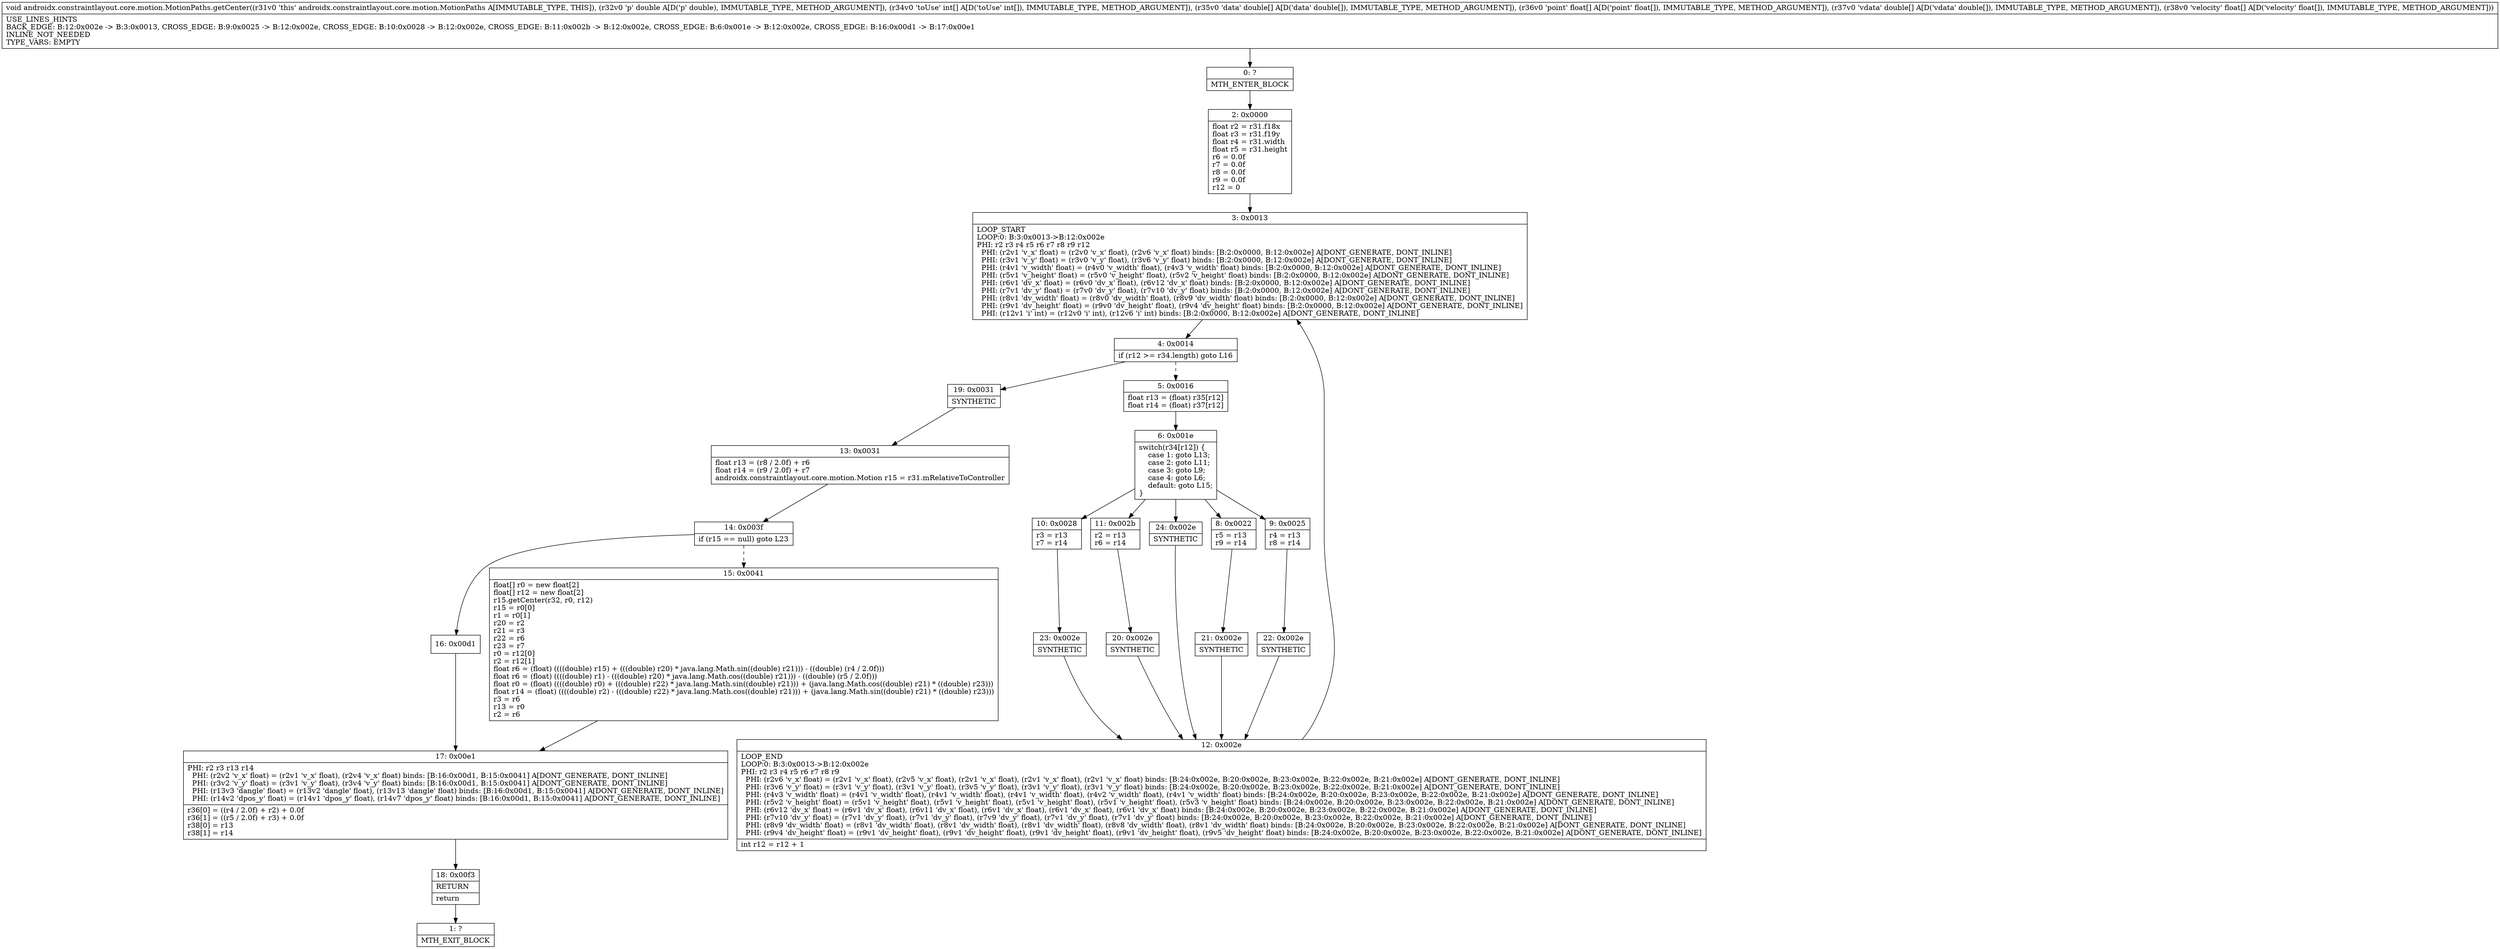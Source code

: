 digraph "CFG forandroidx.constraintlayout.core.motion.MotionPaths.getCenter(D[I[D[F[D[F)V" {
Node_0 [shape=record,label="{0\:\ ?|MTH_ENTER_BLOCK\l}"];
Node_2 [shape=record,label="{2\:\ 0x0000|float r2 = r31.f18x\lfloat r3 = r31.f19y\lfloat r4 = r31.width\lfloat r5 = r31.height\lr6 = 0.0f\lr7 = 0.0f\lr8 = 0.0f\lr9 = 0.0f\lr12 = 0\l}"];
Node_3 [shape=record,label="{3\:\ 0x0013|LOOP_START\lLOOP:0: B:3:0x0013\-\>B:12:0x002e\lPHI: r2 r3 r4 r5 r6 r7 r8 r9 r12 \l  PHI: (r2v1 'v_x' float) = (r2v0 'v_x' float), (r2v6 'v_x' float) binds: [B:2:0x0000, B:12:0x002e] A[DONT_GENERATE, DONT_INLINE]\l  PHI: (r3v1 'v_y' float) = (r3v0 'v_y' float), (r3v6 'v_y' float) binds: [B:2:0x0000, B:12:0x002e] A[DONT_GENERATE, DONT_INLINE]\l  PHI: (r4v1 'v_width' float) = (r4v0 'v_width' float), (r4v3 'v_width' float) binds: [B:2:0x0000, B:12:0x002e] A[DONT_GENERATE, DONT_INLINE]\l  PHI: (r5v1 'v_height' float) = (r5v0 'v_height' float), (r5v2 'v_height' float) binds: [B:2:0x0000, B:12:0x002e] A[DONT_GENERATE, DONT_INLINE]\l  PHI: (r6v1 'dv_x' float) = (r6v0 'dv_x' float), (r6v12 'dv_x' float) binds: [B:2:0x0000, B:12:0x002e] A[DONT_GENERATE, DONT_INLINE]\l  PHI: (r7v1 'dv_y' float) = (r7v0 'dv_y' float), (r7v10 'dv_y' float) binds: [B:2:0x0000, B:12:0x002e] A[DONT_GENERATE, DONT_INLINE]\l  PHI: (r8v1 'dv_width' float) = (r8v0 'dv_width' float), (r8v9 'dv_width' float) binds: [B:2:0x0000, B:12:0x002e] A[DONT_GENERATE, DONT_INLINE]\l  PHI: (r9v1 'dv_height' float) = (r9v0 'dv_height' float), (r9v4 'dv_height' float) binds: [B:2:0x0000, B:12:0x002e] A[DONT_GENERATE, DONT_INLINE]\l  PHI: (r12v1 'i' int) = (r12v0 'i' int), (r12v6 'i' int) binds: [B:2:0x0000, B:12:0x002e] A[DONT_GENERATE, DONT_INLINE]\l}"];
Node_4 [shape=record,label="{4\:\ 0x0014|if (r12 \>= r34.length) goto L16\l}"];
Node_5 [shape=record,label="{5\:\ 0x0016|float r13 = (float) r35[r12]\lfloat r14 = (float) r37[r12]\l}"];
Node_6 [shape=record,label="{6\:\ 0x001e|switch(r34[r12]) \{\l    case 1: goto L13;\l    case 2: goto L11;\l    case 3: goto L9;\l    case 4: goto L6;\l    default: goto L15;\l\}\l}"];
Node_8 [shape=record,label="{8\:\ 0x0022|r5 = r13\lr9 = r14\l}"];
Node_21 [shape=record,label="{21\:\ 0x002e|SYNTHETIC\l}"];
Node_12 [shape=record,label="{12\:\ 0x002e|LOOP_END\lLOOP:0: B:3:0x0013\-\>B:12:0x002e\lPHI: r2 r3 r4 r5 r6 r7 r8 r9 \l  PHI: (r2v6 'v_x' float) = (r2v1 'v_x' float), (r2v5 'v_x' float), (r2v1 'v_x' float), (r2v1 'v_x' float), (r2v1 'v_x' float) binds: [B:24:0x002e, B:20:0x002e, B:23:0x002e, B:22:0x002e, B:21:0x002e] A[DONT_GENERATE, DONT_INLINE]\l  PHI: (r3v6 'v_y' float) = (r3v1 'v_y' float), (r3v1 'v_y' float), (r3v5 'v_y' float), (r3v1 'v_y' float), (r3v1 'v_y' float) binds: [B:24:0x002e, B:20:0x002e, B:23:0x002e, B:22:0x002e, B:21:0x002e] A[DONT_GENERATE, DONT_INLINE]\l  PHI: (r4v3 'v_width' float) = (r4v1 'v_width' float), (r4v1 'v_width' float), (r4v1 'v_width' float), (r4v2 'v_width' float), (r4v1 'v_width' float) binds: [B:24:0x002e, B:20:0x002e, B:23:0x002e, B:22:0x002e, B:21:0x002e] A[DONT_GENERATE, DONT_INLINE]\l  PHI: (r5v2 'v_height' float) = (r5v1 'v_height' float), (r5v1 'v_height' float), (r5v1 'v_height' float), (r5v1 'v_height' float), (r5v3 'v_height' float) binds: [B:24:0x002e, B:20:0x002e, B:23:0x002e, B:22:0x002e, B:21:0x002e] A[DONT_GENERATE, DONT_INLINE]\l  PHI: (r6v12 'dv_x' float) = (r6v1 'dv_x' float), (r6v11 'dv_x' float), (r6v1 'dv_x' float), (r6v1 'dv_x' float), (r6v1 'dv_x' float) binds: [B:24:0x002e, B:20:0x002e, B:23:0x002e, B:22:0x002e, B:21:0x002e] A[DONT_GENERATE, DONT_INLINE]\l  PHI: (r7v10 'dv_y' float) = (r7v1 'dv_y' float), (r7v1 'dv_y' float), (r7v9 'dv_y' float), (r7v1 'dv_y' float), (r7v1 'dv_y' float) binds: [B:24:0x002e, B:20:0x002e, B:23:0x002e, B:22:0x002e, B:21:0x002e] A[DONT_GENERATE, DONT_INLINE]\l  PHI: (r8v9 'dv_width' float) = (r8v1 'dv_width' float), (r8v1 'dv_width' float), (r8v1 'dv_width' float), (r8v8 'dv_width' float), (r8v1 'dv_width' float) binds: [B:24:0x002e, B:20:0x002e, B:23:0x002e, B:22:0x002e, B:21:0x002e] A[DONT_GENERATE, DONT_INLINE]\l  PHI: (r9v4 'dv_height' float) = (r9v1 'dv_height' float), (r9v1 'dv_height' float), (r9v1 'dv_height' float), (r9v1 'dv_height' float), (r9v5 'dv_height' float) binds: [B:24:0x002e, B:20:0x002e, B:23:0x002e, B:22:0x002e, B:21:0x002e] A[DONT_GENERATE, DONT_INLINE]\l|int r12 = r12 + 1\l}"];
Node_9 [shape=record,label="{9\:\ 0x0025|r4 = r13\lr8 = r14\l}"];
Node_22 [shape=record,label="{22\:\ 0x002e|SYNTHETIC\l}"];
Node_10 [shape=record,label="{10\:\ 0x0028|r3 = r13\lr7 = r14\l}"];
Node_23 [shape=record,label="{23\:\ 0x002e|SYNTHETIC\l}"];
Node_11 [shape=record,label="{11\:\ 0x002b|r2 = r13\lr6 = r14\l}"];
Node_20 [shape=record,label="{20\:\ 0x002e|SYNTHETIC\l}"];
Node_24 [shape=record,label="{24\:\ 0x002e|SYNTHETIC\l}"];
Node_19 [shape=record,label="{19\:\ 0x0031|SYNTHETIC\l}"];
Node_13 [shape=record,label="{13\:\ 0x0031|float r13 = (r8 \/ 2.0f) + r6\lfloat r14 = (r9 \/ 2.0f) + r7\landroidx.constraintlayout.core.motion.Motion r15 = r31.mRelativeToController\l}"];
Node_14 [shape=record,label="{14\:\ 0x003f|if (r15 == null) goto L23\l}"];
Node_15 [shape=record,label="{15\:\ 0x0041|float[] r0 = new float[2]\lfloat[] r12 = new float[2]\lr15.getCenter(r32, r0, r12)\lr15 = r0[0]\lr1 = r0[1]\lr20 = r2\lr21 = r3\lr22 = r6\lr23 = r7\lr0 = r12[0]\lr2 = r12[1]\lfloat r6 = (float) ((((double) r15) + (((double) r20) * java.lang.Math.sin((double) r21))) \- ((double) (r4 \/ 2.0f)))\lfloat r6 = (float) ((((double) r1) \- (((double) r20) * java.lang.Math.cos((double) r21))) \- ((double) (r5 \/ 2.0f)))\lfloat r0 = (float) ((((double) r0) + (((double) r22) * java.lang.Math.sin((double) r21))) + (java.lang.Math.cos((double) r21) * ((double) r23)))\lfloat r14 = (float) ((((double) r2) \- (((double) r22) * java.lang.Math.cos((double) r21))) + (java.lang.Math.sin((double) r21) * ((double) r23)))\lr3 = r6\lr13 = r0\lr2 = r6\l}"];
Node_17 [shape=record,label="{17\:\ 0x00e1|PHI: r2 r3 r13 r14 \l  PHI: (r2v2 'v_x' float) = (r2v1 'v_x' float), (r2v4 'v_x' float) binds: [B:16:0x00d1, B:15:0x0041] A[DONT_GENERATE, DONT_INLINE]\l  PHI: (r3v2 'v_y' float) = (r3v1 'v_y' float), (r3v4 'v_y' float) binds: [B:16:0x00d1, B:15:0x0041] A[DONT_GENERATE, DONT_INLINE]\l  PHI: (r13v3 'dangle' float) = (r13v2 'dangle' float), (r13v13 'dangle' float) binds: [B:16:0x00d1, B:15:0x0041] A[DONT_GENERATE, DONT_INLINE]\l  PHI: (r14v2 'dpos_y' float) = (r14v1 'dpos_y' float), (r14v7 'dpos_y' float) binds: [B:16:0x00d1, B:15:0x0041] A[DONT_GENERATE, DONT_INLINE]\l|r36[0] = ((r4 \/ 2.0f) + r2) + 0.0f\lr36[1] = ((r5 \/ 2.0f) + r3) + 0.0f\lr38[0] = r13\lr38[1] = r14\l}"];
Node_18 [shape=record,label="{18\:\ 0x00f3|RETURN\l|return\l}"];
Node_1 [shape=record,label="{1\:\ ?|MTH_EXIT_BLOCK\l}"];
Node_16 [shape=record,label="{16\:\ 0x00d1}"];
MethodNode[shape=record,label="{void androidx.constraintlayout.core.motion.MotionPaths.getCenter((r31v0 'this' androidx.constraintlayout.core.motion.MotionPaths A[IMMUTABLE_TYPE, THIS]), (r32v0 'p' double A[D('p' double), IMMUTABLE_TYPE, METHOD_ARGUMENT]), (r34v0 'toUse' int[] A[D('toUse' int[]), IMMUTABLE_TYPE, METHOD_ARGUMENT]), (r35v0 'data' double[] A[D('data' double[]), IMMUTABLE_TYPE, METHOD_ARGUMENT]), (r36v0 'point' float[] A[D('point' float[]), IMMUTABLE_TYPE, METHOD_ARGUMENT]), (r37v0 'vdata' double[] A[D('vdata' double[]), IMMUTABLE_TYPE, METHOD_ARGUMENT]), (r38v0 'velocity' float[] A[D('velocity' float[]), IMMUTABLE_TYPE, METHOD_ARGUMENT]))  | USE_LINES_HINTS\lBACK_EDGE: B:12:0x002e \-\> B:3:0x0013, CROSS_EDGE: B:9:0x0025 \-\> B:12:0x002e, CROSS_EDGE: B:10:0x0028 \-\> B:12:0x002e, CROSS_EDGE: B:11:0x002b \-\> B:12:0x002e, CROSS_EDGE: B:6:0x001e \-\> B:12:0x002e, CROSS_EDGE: B:16:0x00d1 \-\> B:17:0x00e1\lINLINE_NOT_NEEDED\lTYPE_VARS: EMPTY\l}"];
MethodNode -> Node_0;Node_0 -> Node_2;
Node_2 -> Node_3;
Node_3 -> Node_4;
Node_4 -> Node_5[style=dashed];
Node_4 -> Node_19;
Node_5 -> Node_6;
Node_6 -> Node_8;
Node_6 -> Node_9;
Node_6 -> Node_10;
Node_6 -> Node_11;
Node_6 -> Node_24;
Node_8 -> Node_21;
Node_21 -> Node_12;
Node_12 -> Node_3;
Node_9 -> Node_22;
Node_22 -> Node_12;
Node_10 -> Node_23;
Node_23 -> Node_12;
Node_11 -> Node_20;
Node_20 -> Node_12;
Node_24 -> Node_12;
Node_19 -> Node_13;
Node_13 -> Node_14;
Node_14 -> Node_15[style=dashed];
Node_14 -> Node_16;
Node_15 -> Node_17;
Node_17 -> Node_18;
Node_18 -> Node_1;
Node_16 -> Node_17;
}

